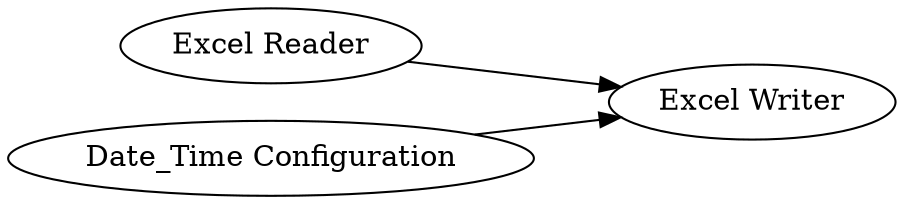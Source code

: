 digraph {
	1 [label="Excel Reader"]
	2 [label="Excel Writer"]
	3 [label="Date_Time Configuration"]
	1 -> 2
	3 -> 2
	rankdir=LR
}
